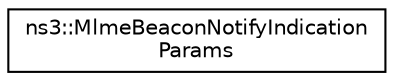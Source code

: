 digraph "Graphical Class Hierarchy"
{
 // LATEX_PDF_SIZE
  edge [fontname="Helvetica",fontsize="10",labelfontname="Helvetica",labelfontsize="10"];
  node [fontname="Helvetica",fontsize="10",shape=record];
  rankdir="LR";
  Node0 [label="ns3::MlmeBeaconNotifyIndication\lParams",height=0.2,width=0.4,color="black", fillcolor="white", style="filled",URL="$structns3_1_1_mlme_beacon_notify_indication_params.html",tooltip="MLME-BEACON-NOTIFY.indication params."];
}
